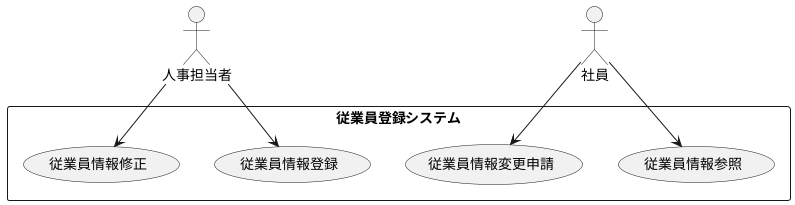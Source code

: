 @startuml 例題2-6
actor 人事担当者
actor 社員
rectangle 従業員登録システム {
  usecase 従業員情報登録
  usecase 従業員情報参照
  usecase 従業員情報変更申請
  usecase 従業員情報修正
  人事担当者 --> 従業員情報登録
  社員 --> 従業員情報参照
  社員 --> 従業員情報変更申請
  人事担当者 --> 従業員情報修正
}
@enduml